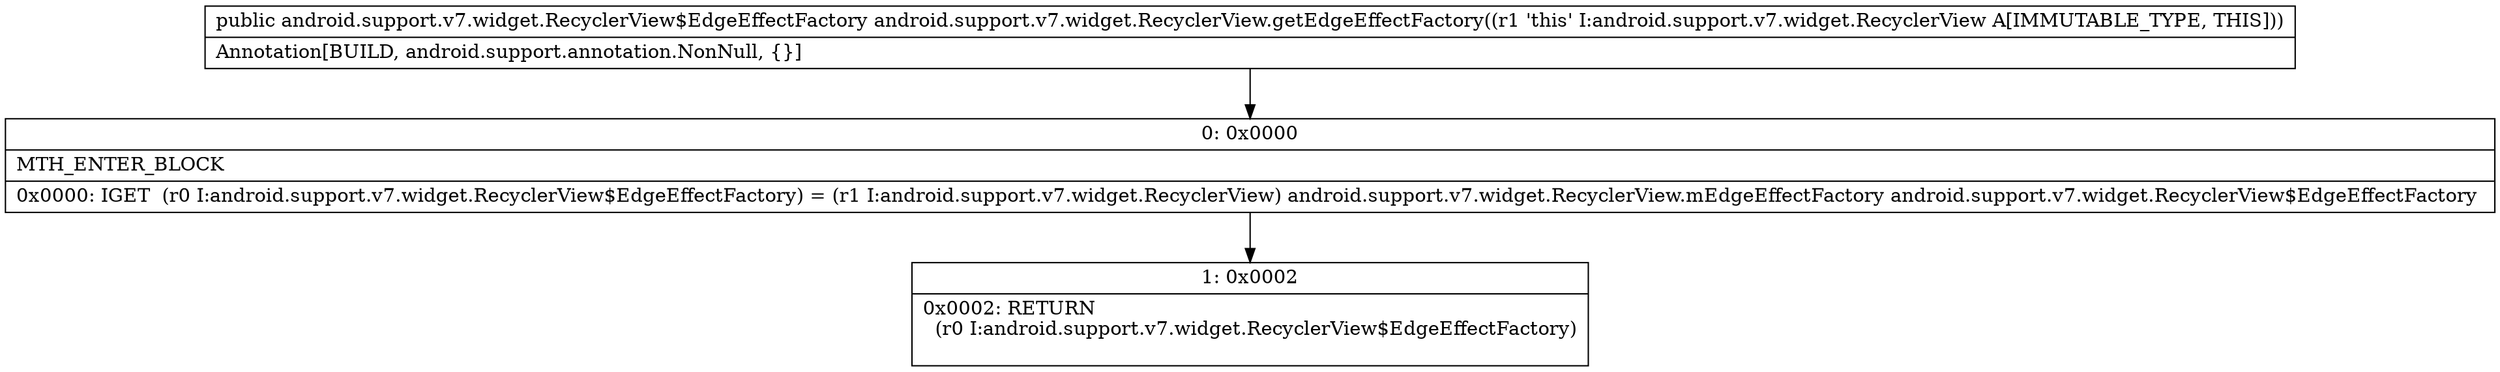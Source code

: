 digraph "CFG forandroid.support.v7.widget.RecyclerView.getEdgeEffectFactory()Landroid\/support\/v7\/widget\/RecyclerView$EdgeEffectFactory;" {
Node_0 [shape=record,label="{0\:\ 0x0000|MTH_ENTER_BLOCK\l|0x0000: IGET  (r0 I:android.support.v7.widget.RecyclerView$EdgeEffectFactory) = (r1 I:android.support.v7.widget.RecyclerView) android.support.v7.widget.RecyclerView.mEdgeEffectFactory android.support.v7.widget.RecyclerView$EdgeEffectFactory \l}"];
Node_1 [shape=record,label="{1\:\ 0x0002|0x0002: RETURN  \l  (r0 I:android.support.v7.widget.RecyclerView$EdgeEffectFactory)\l \l}"];
MethodNode[shape=record,label="{public android.support.v7.widget.RecyclerView$EdgeEffectFactory android.support.v7.widget.RecyclerView.getEdgeEffectFactory((r1 'this' I:android.support.v7.widget.RecyclerView A[IMMUTABLE_TYPE, THIS]))  | Annotation[BUILD, android.support.annotation.NonNull, \{\}]\l}"];
MethodNode -> Node_0;
Node_0 -> Node_1;
}

